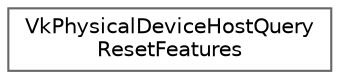 digraph "类继承关系图"
{
 // LATEX_PDF_SIZE
  bgcolor="transparent";
  edge [fontname=Helvetica,fontsize=10,labelfontname=Helvetica,labelfontsize=10];
  node [fontname=Helvetica,fontsize=10,shape=box,height=0.2,width=0.4];
  rankdir="LR";
  Node0 [id="Node000000",label="VkPhysicalDeviceHostQuery\lResetFeatures",height=0.2,width=0.4,color="grey40", fillcolor="white", style="filled",URL="$struct_vk_physical_device_host_query_reset_features.html",tooltip=" "];
}
